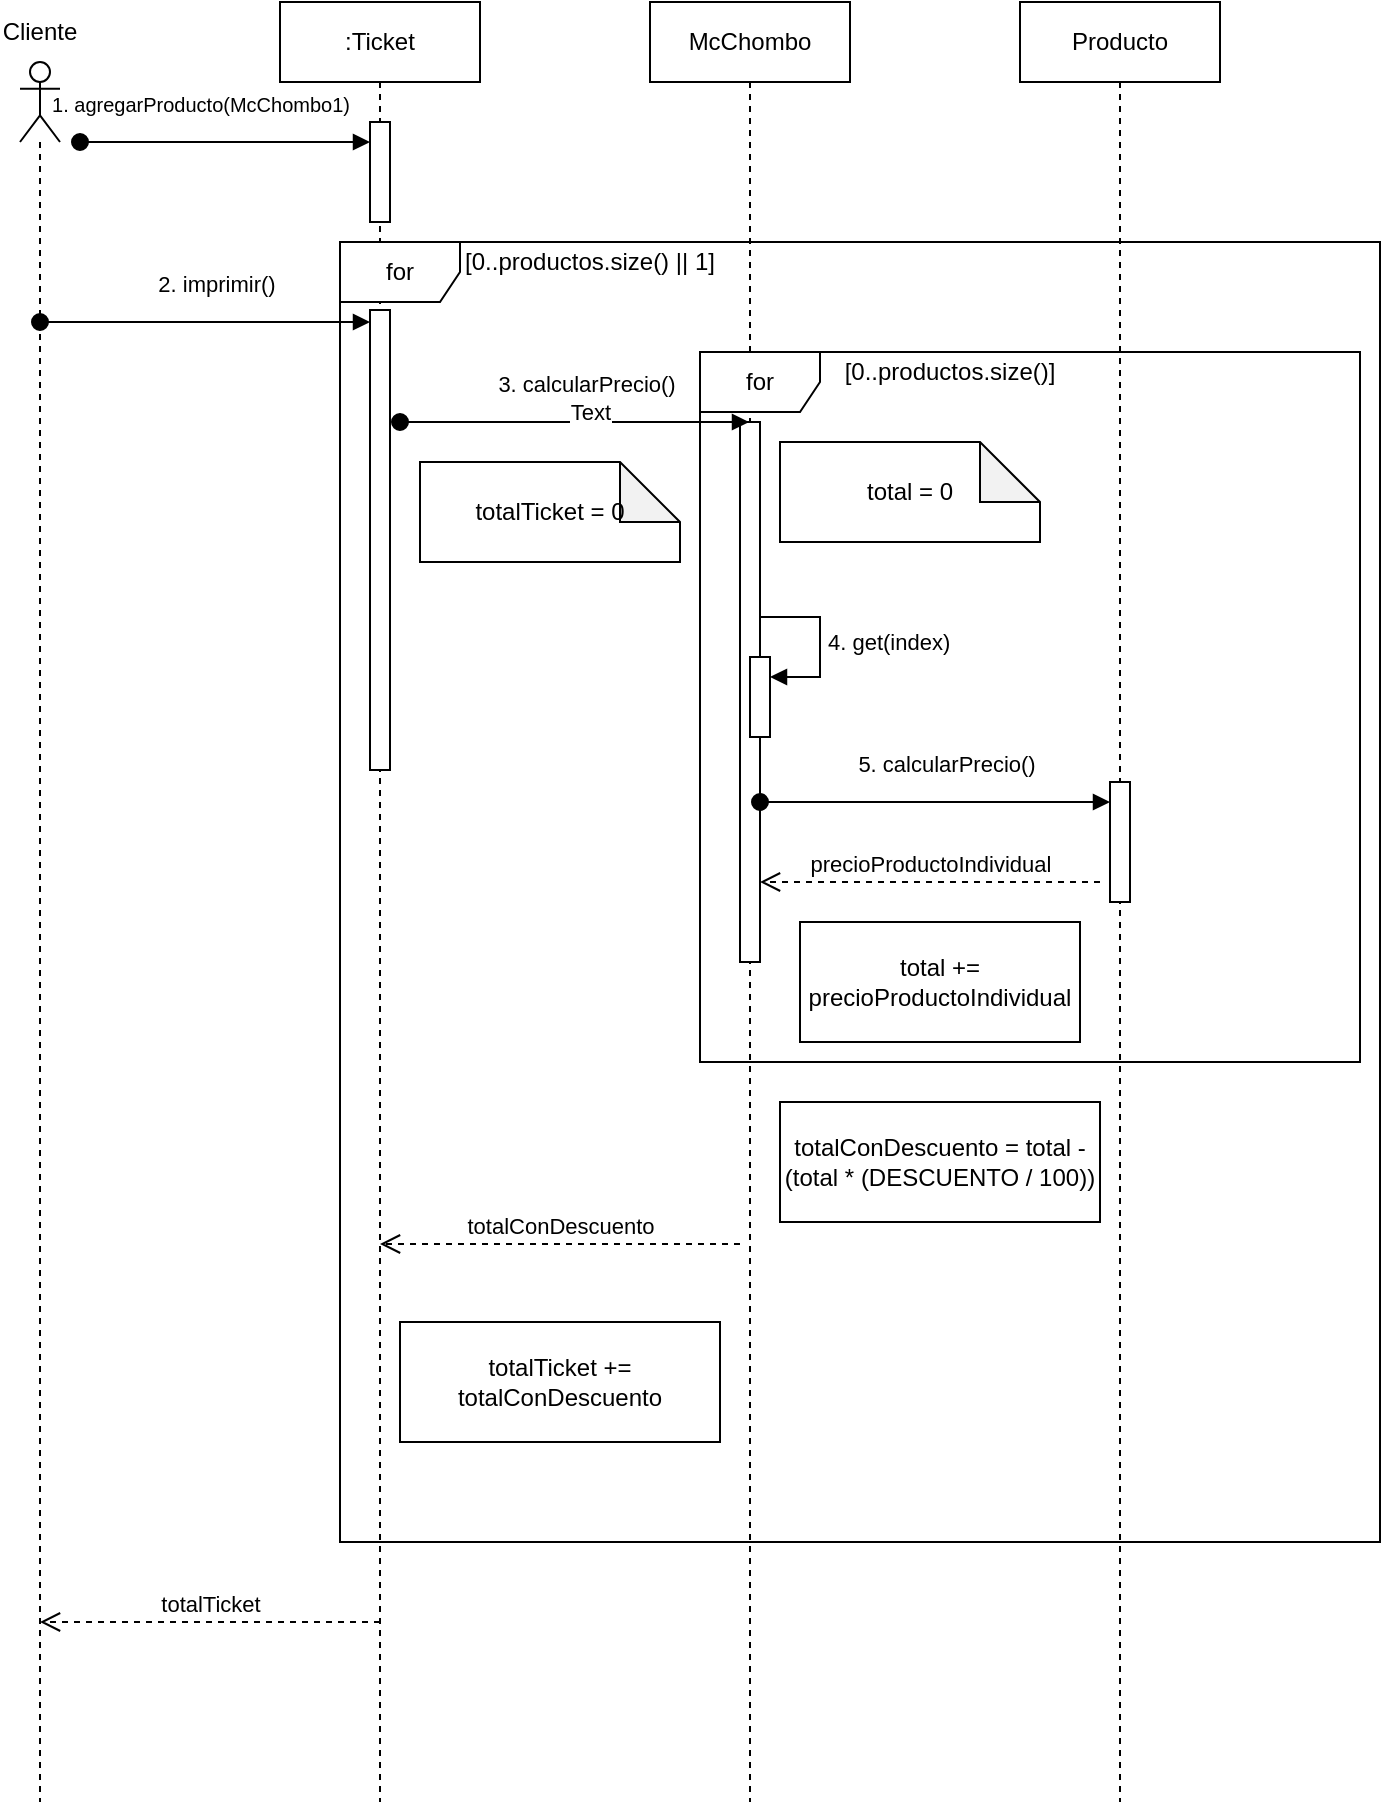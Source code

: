<mxfile version="21.8.2" type="device">
  <diagram name="Page-1" id="2YBvvXClWsGukQMizWep">
    <mxGraphModel dx="954" dy="549" grid="1" gridSize="10" guides="1" tooltips="1" connect="1" arrows="1" fold="1" page="1" pageScale="1" pageWidth="850" pageHeight="1100" math="0" shadow="0">
      <root>
        <mxCell id="0" />
        <mxCell id="1" parent="0" />
        <mxCell id="aM9ryv3xv72pqoxQDRHE-1" value=":Ticket" style="shape=umlLifeline;perimeter=lifelinePerimeter;whiteSpace=wrap;html=1;container=0;dropTarget=0;collapsible=0;recursiveResize=0;outlineConnect=0;portConstraint=eastwest;newEdgeStyle={&quot;edgeStyle&quot;:&quot;elbowEdgeStyle&quot;,&quot;elbow&quot;:&quot;vertical&quot;,&quot;curved&quot;:0,&quot;rounded&quot;:0};" parent="1" vertex="1">
          <mxGeometry x="140" y="30" width="100" height="900" as="geometry" />
        </mxCell>
        <mxCell id="aM9ryv3xv72pqoxQDRHE-3" value="&lt;font style=&quot;font-size: 10px;&quot;&gt;1. agregarProducto(McChombo1)&lt;/font&gt;" style="html=1;verticalAlign=bottom;startArrow=oval;endArrow=block;startSize=8;edgeStyle=elbowEdgeStyle;elbow=vertical;curved=0;rounded=0;" parent="aM9ryv3xv72pqoxQDRHE-1" edge="1">
          <mxGeometry x="-0.172" y="10" relative="1" as="geometry">
            <mxPoint x="-100" y="70" as="sourcePoint" />
            <mxPoint x="45" y="70" as="targetPoint" />
            <mxPoint as="offset" />
          </mxGeometry>
        </mxCell>
        <mxCell id="OlmNlwiQr7anz5SbocM--7" value="" style="html=1;points=[];perimeter=orthogonalPerimeter;outlineConnect=0;targetShapes=umlLifeline;portConstraint=eastwest;newEdgeStyle={&quot;edgeStyle&quot;:&quot;elbowEdgeStyle&quot;,&quot;elbow&quot;:&quot;vertical&quot;,&quot;curved&quot;:0,&quot;rounded&quot;:0};" parent="aM9ryv3xv72pqoxQDRHE-1" vertex="1">
          <mxGeometry x="45" y="60" width="10" height="50" as="geometry" />
        </mxCell>
        <mxCell id="9x7RvhO10UlrTop7r2ag-27" value="" style="html=1;points=[];perimeter=orthogonalPerimeter;outlineConnect=0;targetShapes=umlLifeline;portConstraint=eastwest;newEdgeStyle={&quot;edgeStyle&quot;:&quot;elbowEdgeStyle&quot;,&quot;elbow&quot;:&quot;vertical&quot;,&quot;curved&quot;:0,&quot;rounded&quot;:0};" parent="aM9ryv3xv72pqoxQDRHE-1" vertex="1">
          <mxGeometry x="45" y="154" width="10" height="230" as="geometry" />
        </mxCell>
        <mxCell id="OlmNlwiQr7anz5SbocM--30" value="" style="shape=umlLifeline;perimeter=lifelinePerimeter;whiteSpace=wrap;html=1;container=1;dropTarget=0;collapsible=0;recursiveResize=0;outlineConnect=0;portConstraint=eastwest;newEdgeStyle={&quot;edgeStyle&quot;:&quot;elbowEdgeStyle&quot;,&quot;elbow&quot;:&quot;vertical&quot;,&quot;curved&quot;:0,&quot;rounded&quot;:0};participant=umlActor;" parent="1" vertex="1">
          <mxGeometry x="10" y="60" width="20" height="870" as="geometry" />
        </mxCell>
        <mxCell id="SA4BAgQwgF_LPQhPAVFz-1" value="Cliente" style="text;html=1;strokeColor=none;fillColor=none;align=center;verticalAlign=middle;whiteSpace=wrap;rounded=0;" parent="1" vertex="1">
          <mxGeometry y="30" width="40" height="30" as="geometry" />
        </mxCell>
        <mxCell id="SA4BAgQwgF_LPQhPAVFz-4" value="&lt;font style=&quot;font-size: 11px;&quot;&gt;2. imprimir()&lt;/font&gt;" style="html=1;verticalAlign=bottom;startArrow=oval;endArrow=block;startSize=8;edgeStyle=elbowEdgeStyle;elbow=vertical;curved=0;rounded=0;" parent="1" source="OlmNlwiQr7anz5SbocM--30" edge="1">
          <mxGeometry x="0.063" y="10" relative="1" as="geometry">
            <mxPoint x="40" y="190" as="sourcePoint" />
            <mxPoint x="185" y="190" as="targetPoint" />
            <mxPoint as="offset" />
          </mxGeometry>
        </mxCell>
        <mxCell id="9x7RvhO10UlrTop7r2ag-24" value="McChombo" style="shape=umlLifeline;perimeter=lifelinePerimeter;whiteSpace=wrap;html=1;container=0;dropTarget=0;collapsible=0;recursiveResize=0;outlineConnect=0;portConstraint=eastwest;newEdgeStyle={&quot;edgeStyle&quot;:&quot;elbowEdgeStyle&quot;,&quot;elbow&quot;:&quot;vertical&quot;,&quot;curved&quot;:0,&quot;rounded&quot;:0};" parent="1" vertex="1">
          <mxGeometry x="325" y="30" width="100" height="900" as="geometry" />
        </mxCell>
        <mxCell id="9x7RvhO10UlrTop7r2ag-31" value="" style="html=1;points=[];perimeter=orthogonalPerimeter;outlineConnect=0;targetShapes=umlLifeline;portConstraint=eastwest;newEdgeStyle={&quot;edgeStyle&quot;:&quot;elbowEdgeStyle&quot;,&quot;elbow&quot;:&quot;vertical&quot;,&quot;curved&quot;:0,&quot;rounded&quot;:0};" parent="9x7RvhO10UlrTop7r2ag-24" vertex="1">
          <mxGeometry x="45" y="210" width="10" height="270" as="geometry" />
        </mxCell>
        <mxCell id="9x7RvhO10UlrTop7r2ag-40" value="" style="html=1;points=[];perimeter=orthogonalPerimeter;outlineConnect=0;targetShapes=umlLifeline;portConstraint=eastwest;newEdgeStyle={&quot;edgeStyle&quot;:&quot;elbowEdgeStyle&quot;,&quot;elbow&quot;:&quot;vertical&quot;,&quot;curved&quot;:0,&quot;rounded&quot;:0};" parent="9x7RvhO10UlrTop7r2ag-24" vertex="1">
          <mxGeometry x="50" y="327.5" width="10" height="40" as="geometry" />
        </mxCell>
        <mxCell id="9x7RvhO10UlrTop7r2ag-41" value="4. get(index)" style="html=1;align=left;spacingLeft=2;endArrow=block;rounded=0;edgeStyle=orthogonalEdgeStyle;curved=0;rounded=0;" parent="9x7RvhO10UlrTop7r2ag-24" target="9x7RvhO10UlrTop7r2ag-40" edge="1">
          <mxGeometry relative="1" as="geometry">
            <mxPoint x="55" y="307.5" as="sourcePoint" />
            <Array as="points">
              <mxPoint x="85" y="337.5" />
            </Array>
          </mxGeometry>
        </mxCell>
        <mxCell id="9x7RvhO10UlrTop7r2ag-28" value="for" style="shape=umlFrame;whiteSpace=wrap;html=1;pointerEvents=0;" parent="1" vertex="1">
          <mxGeometry x="170" y="150" width="520" height="650" as="geometry" />
        </mxCell>
        <mxCell id="9x7RvhO10UlrTop7r2ag-29" value="[0..productos.size() || 1]" style="text;html=1;strokeColor=none;fillColor=none;align=center;verticalAlign=middle;whiteSpace=wrap;rounded=0;" parent="1" vertex="1">
          <mxGeometry x="230" y="145" width="130" height="30" as="geometry" />
        </mxCell>
        <mxCell id="9x7RvhO10UlrTop7r2ag-30" value="&lt;font style=&quot;font-size: 11px;&quot;&gt;3. calcularPrecio()&lt;/font&gt;" style="html=1;verticalAlign=bottom;startArrow=oval;endArrow=block;startSize=8;edgeStyle=elbowEdgeStyle;elbow=vertical;curved=0;rounded=0;" parent="1" target="9x7RvhO10UlrTop7r2ag-24" edge="1">
          <mxGeometry x="0.063" y="10" relative="1" as="geometry">
            <mxPoint x="200" y="240" as="sourcePoint" />
            <mxPoint x="365" y="240" as="targetPoint" />
            <mxPoint as="offset" />
          </mxGeometry>
        </mxCell>
        <mxCell id="9x7RvhO10UlrTop7r2ag-51" value="Text" style="edgeLabel;html=1;align=center;verticalAlign=middle;resizable=0;points=[];" parent="9x7RvhO10UlrTop7r2ag-30" connectable="0" vertex="1">
          <mxGeometry x="0.084" y="5" relative="1" as="geometry">
            <mxPoint as="offset" />
          </mxGeometry>
        </mxCell>
        <mxCell id="9x7RvhO10UlrTop7r2ag-33" value="Producto" style="shape=umlLifeline;perimeter=lifelinePerimeter;whiteSpace=wrap;html=1;container=0;dropTarget=0;collapsible=0;recursiveResize=0;outlineConnect=0;portConstraint=eastwest;newEdgeStyle={&quot;edgeStyle&quot;:&quot;elbowEdgeStyle&quot;,&quot;elbow&quot;:&quot;vertical&quot;,&quot;curved&quot;:0,&quot;rounded&quot;:0};" parent="1" vertex="1">
          <mxGeometry x="510" y="30" width="100" height="900" as="geometry" />
        </mxCell>
        <mxCell id="9x7RvhO10UlrTop7r2ag-44" value="" style="html=1;points=[];perimeter=orthogonalPerimeter;outlineConnect=0;targetShapes=umlLifeline;portConstraint=eastwest;newEdgeStyle={&quot;edgeStyle&quot;:&quot;elbowEdgeStyle&quot;,&quot;elbow&quot;:&quot;vertical&quot;,&quot;curved&quot;:0,&quot;rounded&quot;:0};" parent="9x7RvhO10UlrTop7r2ag-33" vertex="1">
          <mxGeometry x="45" y="390" width="10" height="60" as="geometry" />
        </mxCell>
        <mxCell id="9x7RvhO10UlrTop7r2ag-36" value="for" style="shape=umlFrame;whiteSpace=wrap;html=1;pointerEvents=0;" parent="1" vertex="1">
          <mxGeometry x="350" y="205" width="330" height="355" as="geometry" />
        </mxCell>
        <mxCell id="9x7RvhO10UlrTop7r2ag-37" value="[0..productos.size()]" style="text;html=1;strokeColor=none;fillColor=none;align=center;verticalAlign=middle;whiteSpace=wrap;rounded=0;" parent="1" vertex="1">
          <mxGeometry x="410" y="200" width="130" height="30" as="geometry" />
        </mxCell>
        <mxCell id="9x7RvhO10UlrTop7r2ag-43" value="&lt;font style=&quot;font-size: 11px;&quot;&gt;5. calcularPrecio()&lt;/font&gt;" style="html=1;verticalAlign=bottom;startArrow=oval;endArrow=block;startSize=8;edgeStyle=elbowEdgeStyle;elbow=vertical;curved=0;rounded=0;" parent="1" edge="1">
          <mxGeometry x="0.063" y="10" relative="1" as="geometry">
            <mxPoint x="380" y="430" as="sourcePoint" />
            <mxPoint x="555" y="430" as="targetPoint" />
            <mxPoint as="offset" />
          </mxGeometry>
        </mxCell>
        <mxCell id="9x7RvhO10UlrTop7r2ag-45" value="precioProductoIndividual" style="html=1;verticalAlign=bottom;endArrow=open;dashed=1;endSize=8;edgeStyle=elbowEdgeStyle;elbow=vertical;curved=0;rounded=0;" parent="1" edge="1">
          <mxGeometry x="0.006" relative="1" as="geometry">
            <mxPoint x="550" y="470" as="sourcePoint" />
            <mxPoint x="380" y="470" as="targetPoint" />
            <mxPoint as="offset" />
          </mxGeometry>
        </mxCell>
        <mxCell id="9x7RvhO10UlrTop7r2ag-46" value="total = 0" style="shape=note;whiteSpace=wrap;html=1;backgroundOutline=1;darkOpacity=0.05;" parent="1" vertex="1">
          <mxGeometry x="390" y="250" width="130" height="50" as="geometry" />
        </mxCell>
        <mxCell id="9x7RvhO10UlrTop7r2ag-48" value="total += precioProductoIndividual" style="rounded=0;whiteSpace=wrap;html=1;" parent="1" vertex="1">
          <mxGeometry x="400" y="490" width="140" height="60" as="geometry" />
        </mxCell>
        <mxCell id="9x7RvhO10UlrTop7r2ag-49" value="totalConDescuento =&amp;nbsp;total - (total * (DESCUENTO / 100))" style="rounded=0;whiteSpace=wrap;html=1;" parent="1" vertex="1">
          <mxGeometry x="390" y="580" width="160" height="60" as="geometry" />
        </mxCell>
        <mxCell id="9x7RvhO10UlrTop7r2ag-52" value="totalTicket = 0" style="shape=note;whiteSpace=wrap;html=1;backgroundOutline=1;darkOpacity=0.05;" parent="1" vertex="1">
          <mxGeometry x="210" y="260" width="130" height="50" as="geometry" />
        </mxCell>
        <mxCell id="9x7RvhO10UlrTop7r2ag-53" value="totalConDescuento" style="html=1;verticalAlign=bottom;endArrow=open;dashed=1;endSize=8;edgeStyle=elbowEdgeStyle;elbow=vertical;curved=0;rounded=0;" parent="1" edge="1">
          <mxGeometry x="0.006" relative="1" as="geometry">
            <mxPoint x="370" y="651" as="sourcePoint" />
            <mxPoint x="190" y="651" as="targetPoint" />
            <mxPoint as="offset" />
          </mxGeometry>
        </mxCell>
        <mxCell id="9x7RvhO10UlrTop7r2ag-54" value="totalTicket += totalConDescuento" style="rounded=0;whiteSpace=wrap;html=1;" parent="1" vertex="1">
          <mxGeometry x="200" y="690" width="160" height="60" as="geometry" />
        </mxCell>
        <mxCell id="9x7RvhO10UlrTop7r2ag-55" value="totalTicket" style="html=1;verticalAlign=bottom;endArrow=open;dashed=1;endSize=8;edgeStyle=elbowEdgeStyle;elbow=vertical;curved=0;rounded=0;" parent="1" edge="1">
          <mxGeometry x="0.006" relative="1" as="geometry">
            <mxPoint x="190" y="840" as="sourcePoint" />
            <mxPoint x="20" y="840" as="targetPoint" />
            <mxPoint as="offset" />
          </mxGeometry>
        </mxCell>
      </root>
    </mxGraphModel>
  </diagram>
</mxfile>
